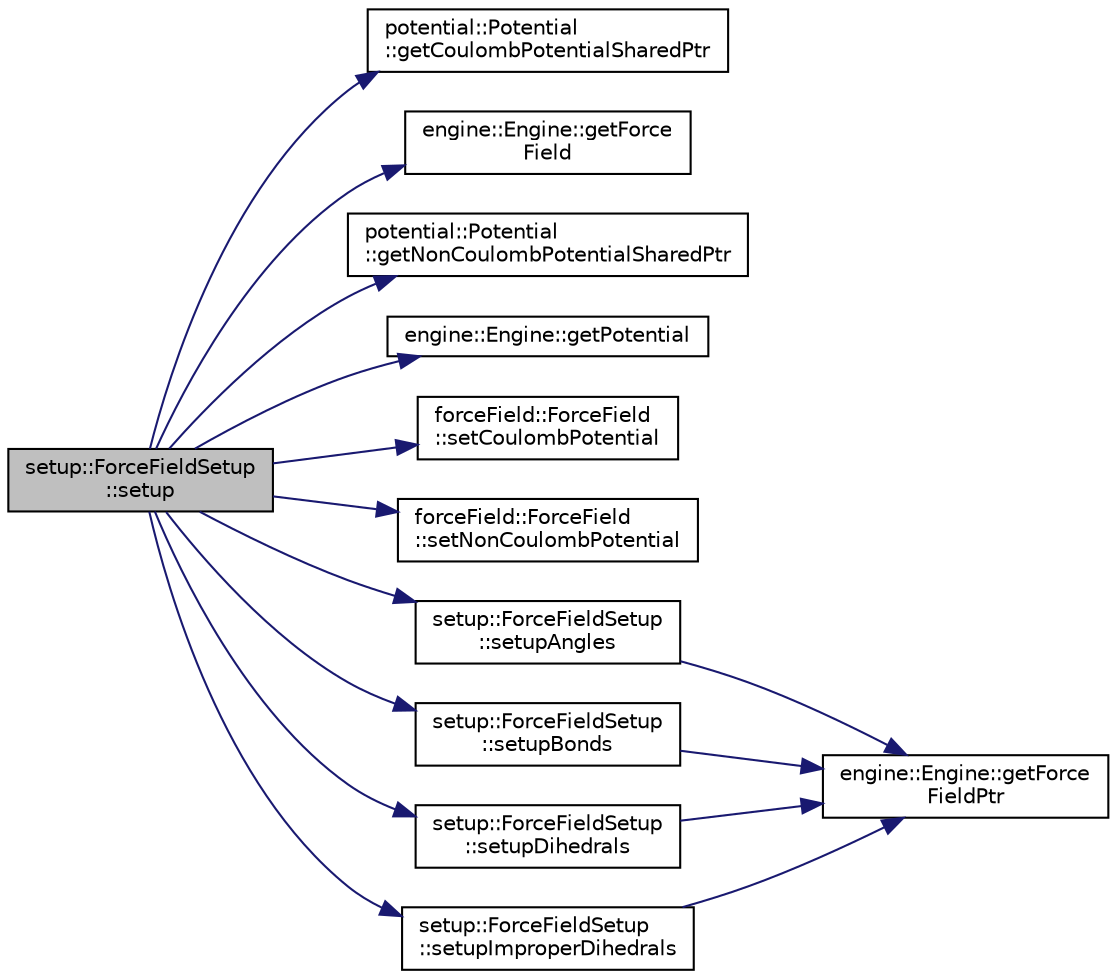 digraph "setup::ForceFieldSetup::setup"
{
 // LATEX_PDF_SIZE
  edge [fontname="Helvetica",fontsize="10",labelfontname="Helvetica",labelfontsize="10"];
  node [fontname="Helvetica",fontsize="10",shape=record];
  rankdir="LR";
  Node1 [label="setup::ForceFieldSetup\l::setup",height=0.2,width=0.4,color="black", fillcolor="grey75", style="filled", fontcolor="black",tooltip="setup force field"];
  Node1 -> Node2 [color="midnightblue",fontsize="10",style="solid",fontname="Helvetica"];
  Node2 [label="potential::Potential\l::getCoulombPotentialSharedPtr",height=0.2,width=0.4,color="black", fillcolor="white", style="filled",URL="$classpotential_1_1Potential.html#a947551fbefa09d164e373adfa7f53549",tooltip=" "];
  Node1 -> Node3 [color="midnightblue",fontsize="10",style="solid",fontname="Helvetica"];
  Node3 [label="engine::Engine::getForce\lField",height=0.2,width=0.4,color="black", fillcolor="white", style="filled",URL="$classengine_1_1Engine.html#a23110e74d751e0e4d7c2217ebbf365dc",tooltip=" "];
  Node1 -> Node4 [color="midnightblue",fontsize="10",style="solid",fontname="Helvetica"];
  Node4 [label="potential::Potential\l::getNonCoulombPotentialSharedPtr",height=0.2,width=0.4,color="black", fillcolor="white", style="filled",URL="$classpotential_1_1Potential.html#a293013d841e276a9cdad64dd8bcd3845",tooltip=" "];
  Node1 -> Node5 [color="midnightblue",fontsize="10",style="solid",fontname="Helvetica"];
  Node5 [label="engine::Engine::getPotential",height=0.2,width=0.4,color="black", fillcolor="white", style="filled",URL="$classengine_1_1Engine.html#a9fcb82f7f798da8ec1f3c2b6ec2356a6",tooltip=" "];
  Node1 -> Node6 [color="midnightblue",fontsize="10",style="solid",fontname="Helvetica"];
  Node6 [label="forceField::ForceField\l::setCoulombPotential",height=0.2,width=0.4,color="black", fillcolor="white", style="filled",URL="$classforceField_1_1ForceField.html#ab7afbd9fd4f147c905ffbf8c8a7df0a5",tooltip=" "];
  Node1 -> Node7 [color="midnightblue",fontsize="10",style="solid",fontname="Helvetica"];
  Node7 [label="forceField::ForceField\l::setNonCoulombPotential",height=0.2,width=0.4,color="black", fillcolor="white", style="filled",URL="$classforceField_1_1ForceField.html#af1bc1a1dbdf7c94c41731f719c7895d5",tooltip=" "];
  Node1 -> Node8 [color="midnightblue",fontsize="10",style="solid",fontname="Helvetica"];
  Node8 [label="setup::ForceFieldSetup\l::setupAngles",height=0.2,width=0.4,color="black", fillcolor="white", style="filled",URL="$classsetup_1_1ForceFieldSetup.html#ab1a0944c4ce627ebe954479dfca30354",tooltip="setup all angles for force field"];
  Node8 -> Node9 [color="midnightblue",fontsize="10",style="solid",fontname="Helvetica"];
  Node9 [label="engine::Engine::getForce\lFieldPtr",height=0.2,width=0.4,color="black", fillcolor="white", style="filled",URL="$classengine_1_1Engine.html#ad78edd77c97a4dadddbf7c93a64678b8",tooltip=" "];
  Node1 -> Node10 [color="midnightblue",fontsize="10",style="solid",fontname="Helvetica"];
  Node10 [label="setup::ForceFieldSetup\l::setupBonds",height=0.2,width=0.4,color="black", fillcolor="white", style="filled",URL="$classsetup_1_1ForceFieldSetup.html#a2cc770996601fba3062181d758c54bc5",tooltip="setup all bonds for force field"];
  Node10 -> Node9 [color="midnightblue",fontsize="10",style="solid",fontname="Helvetica"];
  Node1 -> Node11 [color="midnightblue",fontsize="10",style="solid",fontname="Helvetica"];
  Node11 [label="setup::ForceFieldSetup\l::setupDihedrals",height=0.2,width=0.4,color="black", fillcolor="white", style="filled",URL="$classsetup_1_1ForceFieldSetup.html#a6749aea92dc00d770c7e24f9448a4df5",tooltip="setup all dihedrals for force field"];
  Node11 -> Node9 [color="midnightblue",fontsize="10",style="solid",fontname="Helvetica"];
  Node1 -> Node12 [color="midnightblue",fontsize="10",style="solid",fontname="Helvetica"];
  Node12 [label="setup::ForceFieldSetup\l::setupImproperDihedrals",height=0.2,width=0.4,color="black", fillcolor="white", style="filled",URL="$classsetup_1_1ForceFieldSetup.html#ab1c407945f02797894da5ac54e8b0642",tooltip="setup all improper dihedrals for force field"];
  Node12 -> Node9 [color="midnightblue",fontsize="10",style="solid",fontname="Helvetica"];
}
